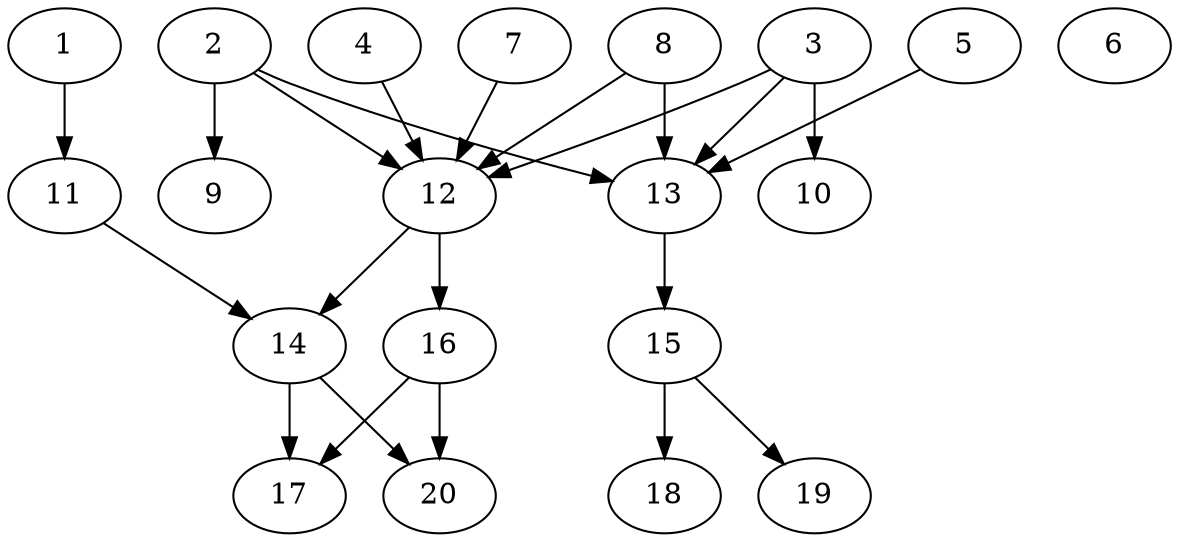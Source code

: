 // DAG automatically generated by daggen at Tue Jul 23 14:23:30 2019
// ./daggen --dot -n 20 --ccr 0.4 --fat 0.6 --regular 0.5 --density 0.6 --mindata 5242880 --maxdata 52428800 
digraph G {
  1 [size="62018560", alpha="0.07", expect_size="24807424"] 
  1 -> 11 [size ="24807424"]
  2 [size="108899840", alpha="0.19", expect_size="43559936"] 
  2 -> 9 [size ="43559936"]
  2 -> 12 [size ="43559936"]
  2 -> 13 [size ="43559936"]
  3 [size="82508800", alpha="0.19", expect_size="33003520"] 
  3 -> 10 [size ="33003520"]
  3 -> 12 [size ="33003520"]
  3 -> 13 [size ="33003520"]
  4 [size="29626880", alpha="0.11", expect_size="11850752"] 
  4 -> 12 [size ="11850752"]
  5 [size="113971200", alpha="0.00", expect_size="45588480"] 
  5 -> 13 [size ="45588480"]
  6 [size="31654400", alpha="0.14", expect_size="12661760"] 
  7 [size="101099520", alpha="0.04", expect_size="40439808"] 
  7 -> 12 [size ="40439808"]
  8 [size="94394880", alpha="0.19", expect_size="37757952"] 
  8 -> 12 [size ="37757952"]
  8 -> 13 [size ="37757952"]
  9 [size="99184640", alpha="0.08", expect_size="39673856"] 
  10 [size="82314240", alpha="0.10", expect_size="32925696"] 
  11 [size="108034560", alpha="0.18", expect_size="43213824"] 
  11 -> 14 [size ="43213824"]
  12 [size="31221760", alpha="0.01", expect_size="12488704"] 
  12 -> 14 [size ="12488704"]
  12 -> 16 [size ="12488704"]
  13 [size="23070720", alpha="0.15", expect_size="9228288"] 
  13 -> 15 [size ="9228288"]
  14 [size="17152000", alpha="0.10", expect_size="6860800"] 
  14 -> 17 [size ="6860800"]
  14 -> 20 [size ="6860800"]
  15 [size="81925120", alpha="0.16", expect_size="32770048"] 
  15 -> 18 [size ="32770048"]
  15 -> 19 [size ="32770048"]
  16 [size="82982400", alpha="0.06", expect_size="33192960"] 
  16 -> 17 [size ="33192960"]
  16 -> 20 [size ="33192960"]
  17 [size="46164480", alpha="0.13", expect_size="18465792"] 
  18 [size="67635200", alpha="0.11", expect_size="27054080"] 
  19 [size="64064000", alpha="0.14", expect_size="25625600"] 
  20 [size="111649280", alpha="0.06", expect_size="44659712"] 
}
